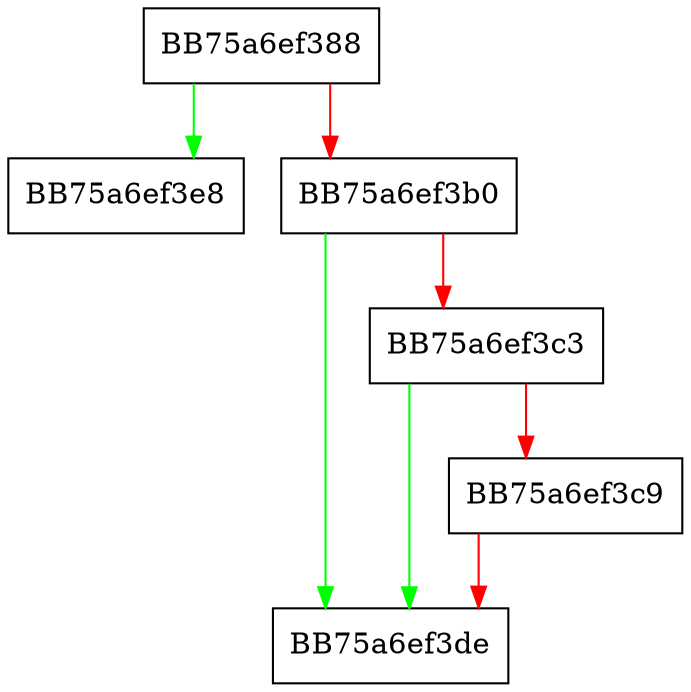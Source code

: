 digraph AddBaseReport {
  node [shape="box"];
  graph [splines=ortho];
  BB75a6ef388 -> BB75a6ef3e8 [color="green"];
  BB75a6ef388 -> BB75a6ef3b0 [color="red"];
  BB75a6ef3b0 -> BB75a6ef3de [color="green"];
  BB75a6ef3b0 -> BB75a6ef3c3 [color="red"];
  BB75a6ef3c3 -> BB75a6ef3de [color="green"];
  BB75a6ef3c3 -> BB75a6ef3c9 [color="red"];
  BB75a6ef3c9 -> BB75a6ef3de [color="red"];
}